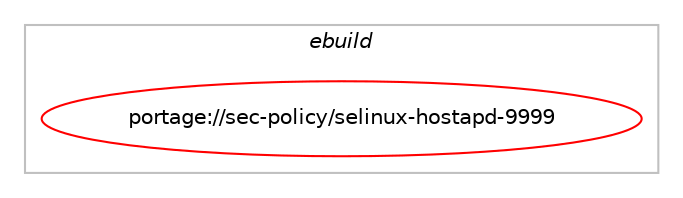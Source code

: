 digraph prolog {

# *************
# Graph options
# *************

newrank=true;
concentrate=true;
compound=true;
graph [rankdir=LR,fontname=Helvetica,fontsize=10,ranksep=1.5];#, ranksep=2.5, nodesep=0.2];
edge  [arrowhead=vee];
node  [fontname=Helvetica,fontsize=10];

# **********
# The ebuild
# **********

subgraph cluster_leftcol {
color=gray;
label=<<i>ebuild</i>>;
id [label="portage://sec-policy/selinux-hostapd-9999", color=red, width=4, href="../sec-policy/selinux-hostapd-9999.svg"];
}

# ****************
# The dependencies
# ****************

subgraph cluster_midcol {
color=gray;
label=<<i>dependencies</i>>;
subgraph cluster_compile {
fillcolor="#eeeeee";
style=filled;
label=<<i>compile</i>>;
# *** BEGIN UNKNOWN DEPENDENCY TYPE (TODO) ***
# id -> equal(package_dependency(portage://sec-policy/selinux-hostapd-9999,install,no,sec-policy,selinux-base-policy,greaterequal,[9999,,,9999],[],[]))
# *** END UNKNOWN DEPENDENCY TYPE (TODO) ***

# *** BEGIN UNKNOWN DEPENDENCY TYPE (TODO) ***
# id -> equal(package_dependency(portage://sec-policy/selinux-hostapd-9999,install,no,sys-apps,policycoreutils,greaterequal,[2.0.82,,,2.0.82],[],[]))
# *** END UNKNOWN DEPENDENCY TYPE (TODO) ***

}
subgraph cluster_compileandrun {
fillcolor="#eeeeee";
style=filled;
label=<<i>compile and run</i>>;
}
subgraph cluster_run {
fillcolor="#eeeeee";
style=filled;
label=<<i>run</i>>;
# *** BEGIN UNKNOWN DEPENDENCY TYPE (TODO) ***
# id -> equal(package_dependency(portage://sec-policy/selinux-hostapd-9999,run,no,sec-policy,selinux-base-policy,greaterequal,[9999,,,9999],[],[]))
# *** END UNKNOWN DEPENDENCY TYPE (TODO) ***

# *** BEGIN UNKNOWN DEPENDENCY TYPE (TODO) ***
# id -> equal(package_dependency(portage://sec-policy/selinux-hostapd-9999,run,no,sys-apps,policycoreutils,greaterequal,[2.0.82,,,2.0.82],[],[]))
# *** END UNKNOWN DEPENDENCY TYPE (TODO) ***

}
}

# **************
# The candidates
# **************

subgraph cluster_choices {
rank=same;
color=gray;
label=<<i>candidates</i>>;

}

}
